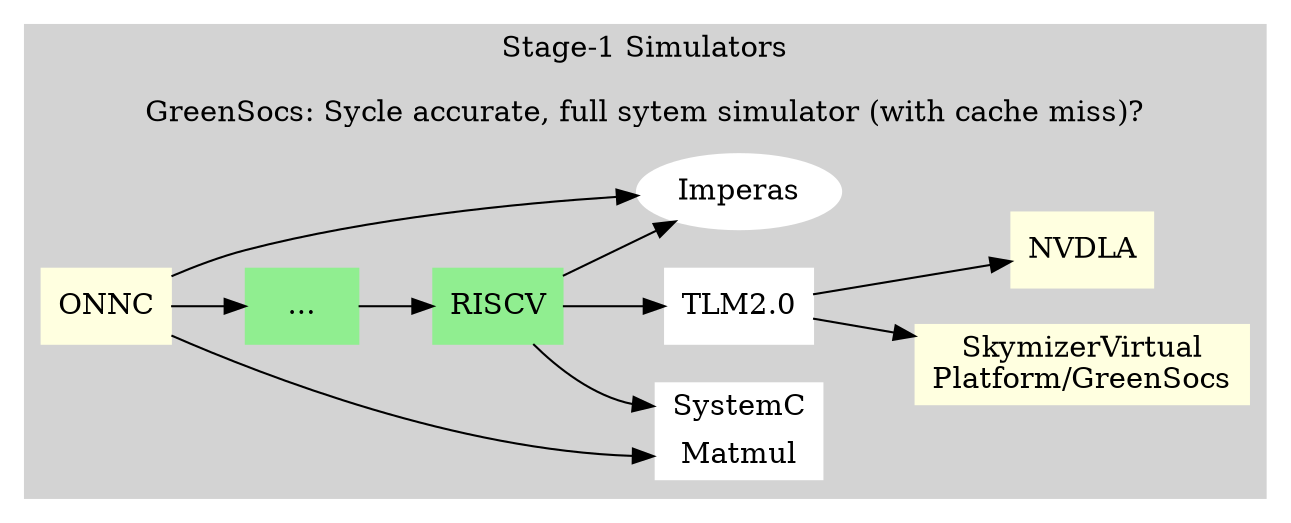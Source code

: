 // dot -Tpng simu.gv -o simu.png

// ref. TLM, https://www.accellera.org/community/systemc/about-systemc-tlm
// ref. http://nvdla.org/

digraph G {
  rankdir=LR;

  subgraph cluster_1 {
    style=filled;
    color=lightgrey;
    label = "Stage-1 Simulators\n\nGreenSocs: Sycle accurate, full sytem simulator (with cache miss)?\n";

    node [shape=record,style=filled,color=white]; 
      SystemC [
        label = "<f0> SystemC | <f1> Matmul"
        shape = "record"
      ];
    TLM [label="TLM2.0"];
    node [shape=box,style=filled,color=lightgreen]; 
      Skip [label="..."]; RISCV; 
    node [shape=box,style=filled,color=lightyellow]; 
      ONNC; GreenSocs [label="SkymizerVirtual\nPlatform/GreenSocs"]; NVDLA;

    node [shape="",style=filled,color=white]; 

    ONNC -> Skip;
    ONNC -> SystemC:f1;
    ONNC -> Imperas;
    Skip -> RISCV;
    RISCV -> SystemC:f0;
    RISCV -> Imperas;
    RISCV -> TLM;
    TLM -> GreenSocs;
    TLM -> NVDLA;
  }
}

